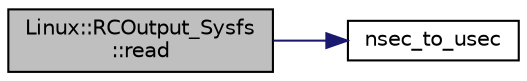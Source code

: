 digraph "Linux::RCOutput_Sysfs::read"
{
 // INTERACTIVE_SVG=YES
  edge [fontname="Helvetica",fontsize="10",labelfontname="Helvetica",labelfontsize="10"];
  node [fontname="Helvetica",fontsize="10",shape=record];
  rankdir="LR";
  Node1 [label="Linux::RCOutput_Sysfs\l::read",height=0.2,width=0.4,color="black", fillcolor="grey75", style="filled", fontcolor="black"];
  Node1 -> Node2 [color="midnightblue",fontsize="10",style="solid",fontname="Helvetica"];
  Node2 [label="nsec_to_usec",height=0.2,width=0.4,color="black", fillcolor="white", style="filled",URL="$AP__Math_8h.html#af2bdd661eb89f42491d33aaa9b122609"];
}
